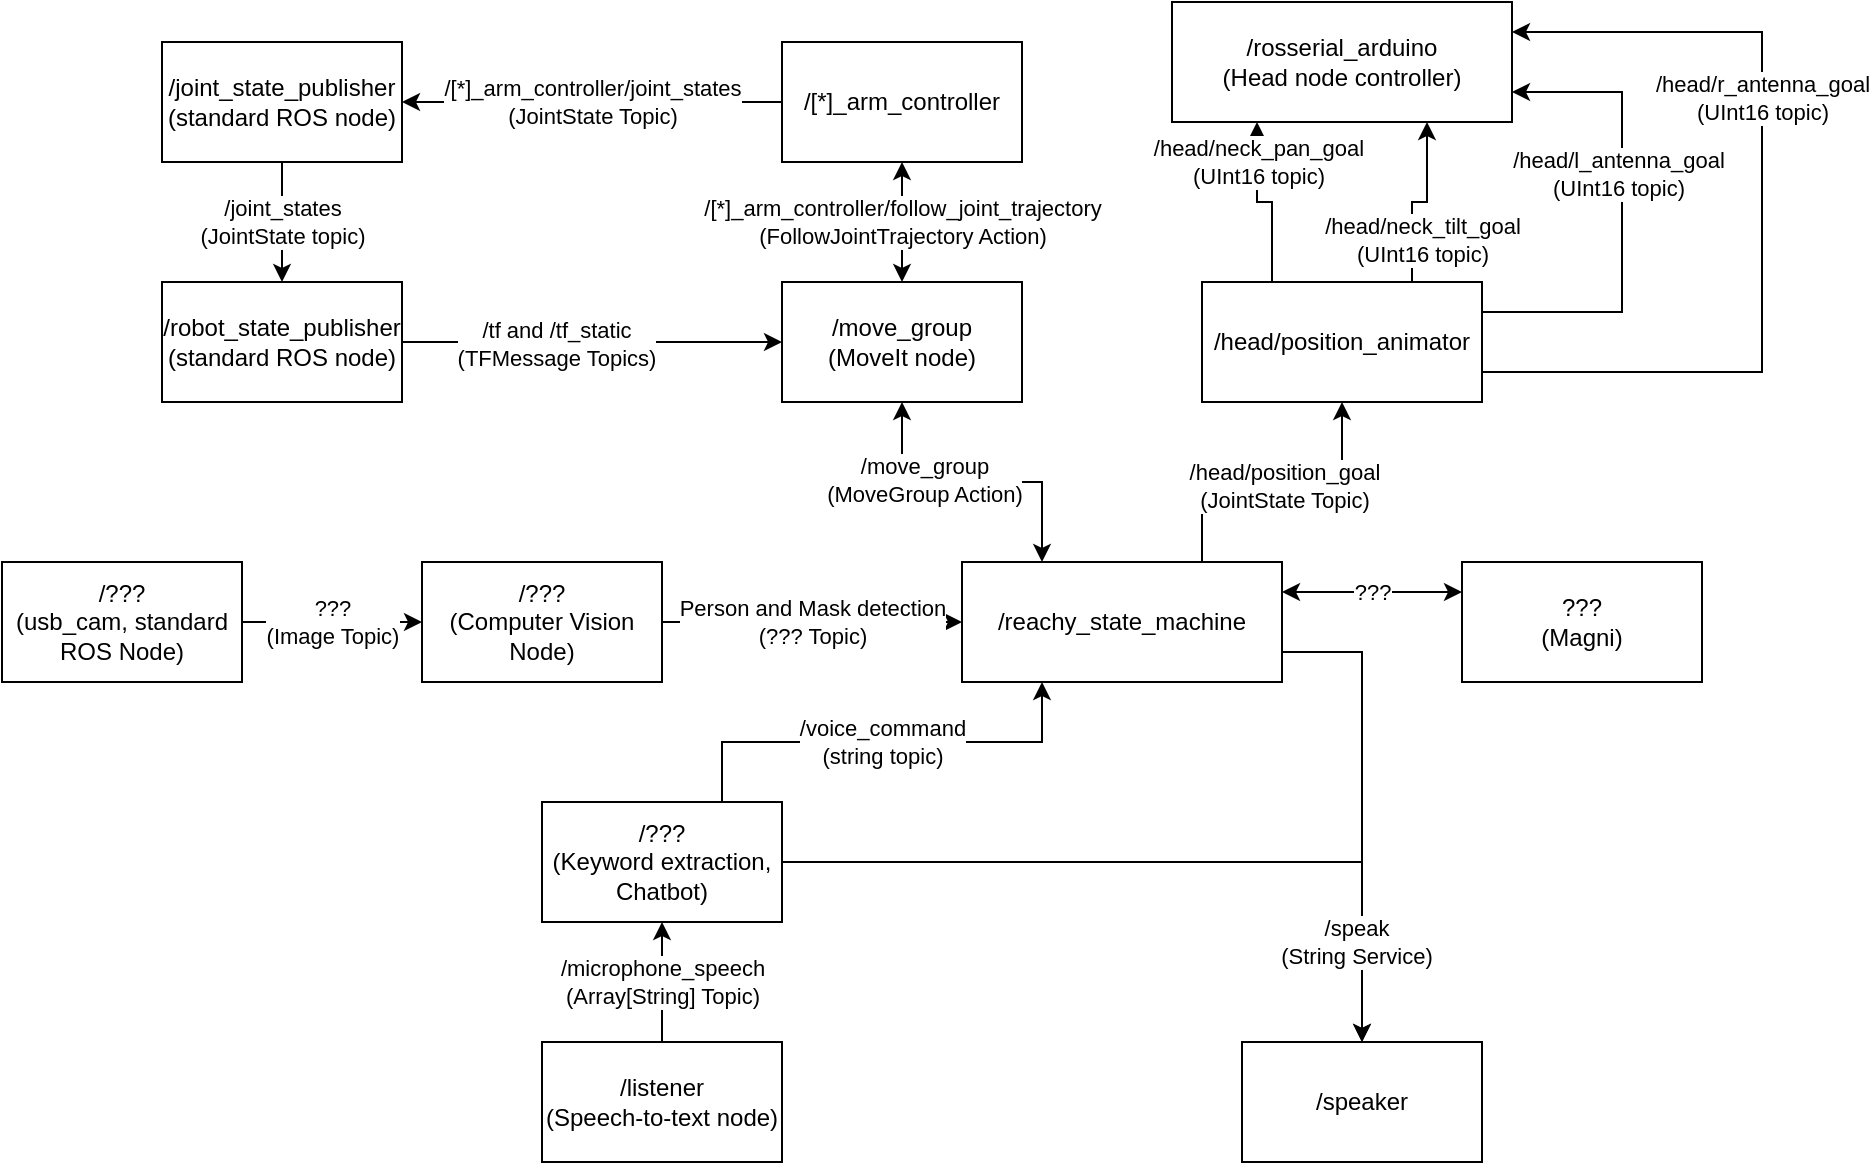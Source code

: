 <mxfile version="14.4.5" type="device"><diagram id="FH2oFjgAl3ZjOzEMCbxF" name="ROS Nodes and Topics"><mxGraphModel dx="1680" dy="703" grid="1" gridSize="10" guides="1" tooltips="1" connect="1" arrows="1" fold="1" page="1" pageScale="1" pageWidth="850" pageHeight="1100" math="0" shadow="0"><root><mxCell id="0"/><mxCell id="1" parent="0"/><mxCell id="1xc7DUIbvqzH4H4sMvlh-18" style="edgeStyle=orthogonalEdgeStyle;rounded=0;orthogonalLoop=1;jettySize=auto;html=1;exitX=0.25;exitY=0;exitDx=0;exitDy=0;entryX=0.5;entryY=1;entryDx=0;entryDy=0;startArrow=classic;startFill=1;" parent="1" source="1xc7DUIbvqzH4H4sMvlh-1" target="1xc7DUIbvqzH4H4sMvlh-7" edge="1"><mxGeometry relative="1" as="geometry"/></mxCell><mxCell id="TKzuuM20ahJniGc1lyfl-3" value="/move_group&lt;br&gt;(MoveGroup Action)" style="edgeLabel;html=1;align=center;verticalAlign=middle;resizable=0;points=[];" vertex="1" connectable="0" parent="1xc7DUIbvqzH4H4sMvlh-18"><mxGeometry x="0.325" y="-1" relative="1" as="geometry"><mxPoint as="offset"/></mxGeometry></mxCell><mxCell id="5fcOeRGzm0h9xnUzmhwY-2" value="" style="edgeStyle=orthogonalEdgeStyle;rounded=0;orthogonalLoop=1;jettySize=auto;html=1;exitX=1;exitY=0.75;exitDx=0;exitDy=0;" parent="1" source="1xc7DUIbvqzH4H4sMvlh-1" target="1xc7DUIbvqzH4H4sMvlh-4" edge="1"><mxGeometry relative="1" as="geometry"><Array as="points"><mxPoint x="550" y="335"/></Array></mxGeometry></mxCell><mxCell id="TKzuuM20ahJniGc1lyfl-2" style="edgeStyle=orthogonalEdgeStyle;rounded=0;orthogonalLoop=1;jettySize=auto;html=1;exitX=0.75;exitY=0;exitDx=0;exitDy=0;startArrow=none;startFill=0;" edge="1" parent="1" source="1xc7DUIbvqzH4H4sMvlh-1" target="1xc7DUIbvqzH4H4sMvlh-6"><mxGeometry relative="1" as="geometry"/></mxCell><mxCell id="TKzuuM20ahJniGc1lyfl-13" value="/head/position_goal&lt;br&gt;(JointState Topic)" style="edgeLabel;html=1;align=center;verticalAlign=middle;resizable=0;points=[];" vertex="1" connectable="0" parent="TKzuuM20ahJniGc1lyfl-2"><mxGeometry x="0.075" y="-2" relative="1" as="geometry"><mxPoint as="offset"/></mxGeometry></mxCell><mxCell id="TKzuuM20ahJniGc1lyfl-34" value="???" style="edgeStyle=orthogonalEdgeStyle;rounded=0;orthogonalLoop=1;jettySize=auto;html=1;exitX=1;exitY=0.25;exitDx=0;exitDy=0;entryX=0;entryY=0.25;entryDx=0;entryDy=0;startArrow=classic;startFill=1;" edge="1" parent="1" source="1xc7DUIbvqzH4H4sMvlh-1" target="1xc7DUIbvqzH4H4sMvlh-9"><mxGeometry relative="1" as="geometry"/></mxCell><mxCell id="1xc7DUIbvqzH4H4sMvlh-1" value="/reachy_state_machine" style="rounded=0;whiteSpace=wrap;html=1;" parent="1" vertex="1"><mxGeometry x="350" y="290" width="160" height="60" as="geometry"/></mxCell><mxCell id="1xc7DUIbvqzH4H4sMvlh-11" value="/microphone_speech&lt;br&gt;(Array[String] Topic)" style="edgeStyle=orthogonalEdgeStyle;rounded=0;orthogonalLoop=1;jettySize=auto;html=1;exitX=0.5;exitY=0;exitDx=0;exitDy=0;entryX=0.5;entryY=1;entryDx=0;entryDy=0;" parent="1" source="1xc7DUIbvqzH4H4sMvlh-2" target="1xc7DUIbvqzH4H4sMvlh-10" edge="1"><mxGeometry relative="1" as="geometry"/></mxCell><mxCell id="1xc7DUIbvqzH4H4sMvlh-2" value="/listener&lt;br&gt;(Speech-to-text node)" style="rounded=0;whiteSpace=wrap;html=1;" parent="1" vertex="1"><mxGeometry x="140" y="530" width="120" height="60" as="geometry"/></mxCell><mxCell id="1xc7DUIbvqzH4H4sMvlh-4" value="/speaker" style="rounded=0;whiteSpace=wrap;html=1;" parent="1" vertex="1"><mxGeometry x="490" y="530" width="120" height="60" as="geometry"/></mxCell><mxCell id="1xc7DUIbvqzH4H4sMvlh-5" value="/rosserial_arduino&lt;br&gt;(Head node controller)" style="rounded=0;whiteSpace=wrap;html=1;" parent="1" vertex="1"><mxGeometry x="455" y="10" width="170" height="60" as="geometry"/></mxCell><mxCell id="TKzuuM20ahJniGc1lyfl-19" style="edgeStyle=orthogonalEdgeStyle;rounded=0;orthogonalLoop=1;jettySize=auto;html=1;exitX=0.75;exitY=0;exitDx=0;exitDy=0;entryX=0.75;entryY=1;entryDx=0;entryDy=0;startArrow=none;startFill=0;" edge="1" parent="1" source="1xc7DUIbvqzH4H4sMvlh-6" target="1xc7DUIbvqzH4H4sMvlh-5"><mxGeometry relative="1" as="geometry"/></mxCell><mxCell id="TKzuuM20ahJniGc1lyfl-23" value="/head/neck_tilt_goal&lt;br&gt;(UInt16 topic)" style="edgeLabel;html=1;align=center;verticalAlign=middle;resizable=0;points=[];" vertex="1" connectable="0" parent="TKzuuM20ahJniGc1lyfl-19"><mxGeometry x="0.286" y="4" relative="1" as="geometry"><mxPoint x="1" y="27.5" as="offset"/></mxGeometry></mxCell><mxCell id="TKzuuM20ahJniGc1lyfl-20" style="edgeStyle=orthogonalEdgeStyle;rounded=0;orthogonalLoop=1;jettySize=auto;html=1;exitX=1;exitY=0.25;exitDx=0;exitDy=0;entryX=1;entryY=0.75;entryDx=0;entryDy=0;startArrow=none;startFill=0;" edge="1" parent="1" source="1xc7DUIbvqzH4H4sMvlh-6" target="1xc7DUIbvqzH4H4sMvlh-5"><mxGeometry relative="1" as="geometry"><Array as="points"><mxPoint x="680" y="165"/><mxPoint x="680" y="55"/></Array></mxGeometry></mxCell><mxCell id="TKzuuM20ahJniGc1lyfl-24" value="/head/l_antenna_goal&lt;br&gt;(UInt16 topic)" style="edgeLabel;html=1;align=center;verticalAlign=middle;resizable=0;points=[];" vertex="1" connectable="0" parent="TKzuuM20ahJniGc1lyfl-20"><mxGeometry x="0.086" y="2" relative="1" as="geometry"><mxPoint y="-12" as="offset"/></mxGeometry></mxCell><mxCell id="TKzuuM20ahJniGc1lyfl-21" value="/head/neck_pan_goal&lt;br&gt;(UInt16 topic)" style="edgeStyle=orthogonalEdgeStyle;rounded=0;orthogonalLoop=1;jettySize=auto;html=1;exitX=0.25;exitY=0;exitDx=0;exitDy=0;entryX=0.25;entryY=1;entryDx=0;entryDy=0;startArrow=none;startFill=0;" edge="1" parent="1" source="1xc7DUIbvqzH4H4sMvlh-6" target="1xc7DUIbvqzH4H4sMvlh-5"><mxGeometry x="0.568" relative="1" as="geometry"><mxPoint y="1" as="offset"/></mxGeometry></mxCell><mxCell id="TKzuuM20ahJniGc1lyfl-22" style="edgeStyle=orthogonalEdgeStyle;rounded=0;orthogonalLoop=1;jettySize=auto;html=1;exitX=1;exitY=0.75;exitDx=0;exitDy=0;entryX=1;entryY=0.25;entryDx=0;entryDy=0;startArrow=none;startFill=0;" edge="1" parent="1" source="1xc7DUIbvqzH4H4sMvlh-6" target="1xc7DUIbvqzH4H4sMvlh-5"><mxGeometry relative="1" as="geometry"><Array as="points"><mxPoint x="750" y="195"/><mxPoint x="750" y="25"/></Array></mxGeometry></mxCell><mxCell id="TKzuuM20ahJniGc1lyfl-25" value="/head/r_antenna_goal&lt;br&gt;(UInt16 topic)" style="edgeLabel;html=1;align=center;verticalAlign=middle;resizable=0;points=[];" vertex="1" connectable="0" parent="TKzuuM20ahJniGc1lyfl-22"><mxGeometry x="0.276" relative="1" as="geometry"><mxPoint as="offset"/></mxGeometry></mxCell><mxCell id="1xc7DUIbvqzH4H4sMvlh-6" value="/head/position_animator" style="rounded=0;whiteSpace=wrap;html=1;" parent="1" vertex="1"><mxGeometry x="470" y="150" width="140" height="60" as="geometry"/></mxCell><mxCell id="TKzuuM20ahJniGc1lyfl-4" value="/[*]_arm_controller/follow_joint_trajectory&lt;br&gt;(FollowJointTrajectory Action)" style="edgeStyle=orthogonalEdgeStyle;rounded=0;orthogonalLoop=1;jettySize=auto;html=1;exitX=0.5;exitY=0;exitDx=0;exitDy=0;entryX=0.5;entryY=1;entryDx=0;entryDy=0;startArrow=classic;startFill=1;" edge="1" parent="1" source="1xc7DUIbvqzH4H4sMvlh-7" target="1xc7DUIbvqzH4H4sMvlh-8"><mxGeometry relative="1" as="geometry"/></mxCell><mxCell id="1xc7DUIbvqzH4H4sMvlh-7" value="/move_group&lt;br&gt;(MoveIt node)" style="rounded=0;whiteSpace=wrap;html=1;" parent="1" vertex="1"><mxGeometry x="260" y="150" width="120" height="60" as="geometry"/></mxCell><mxCell id="TKzuuM20ahJniGc1lyfl-27" value="/[*]_arm_controller/joint_states&lt;br&gt;(JointState Topic)" style="edgeStyle=orthogonalEdgeStyle;rounded=0;orthogonalLoop=1;jettySize=auto;html=1;exitX=0;exitY=0.5;exitDx=0;exitDy=0;entryX=1;entryY=0.5;entryDx=0;entryDy=0;startArrow=none;startFill=0;" edge="1" parent="1" source="1xc7DUIbvqzH4H4sMvlh-8" target="TKzuuM20ahJniGc1lyfl-26"><mxGeometry relative="1" as="geometry"/></mxCell><mxCell id="1xc7DUIbvqzH4H4sMvlh-8" value="/[*]_arm_controller" style="rounded=0;whiteSpace=wrap;html=1;" parent="1" vertex="1"><mxGeometry x="260" y="30" width="120" height="60" as="geometry"/></mxCell><mxCell id="1xc7DUIbvqzH4H4sMvlh-9" value="???&lt;br&gt;(Magni)" style="rounded=0;whiteSpace=wrap;html=1;" parent="1" vertex="1"><mxGeometry x="600" y="290" width="120" height="60" as="geometry"/></mxCell><mxCell id="5fcOeRGzm0h9xnUzmhwY-4" value="/voice_command&lt;br&gt;(string topic)" style="edgeStyle=orthogonalEdgeStyle;rounded=0;orthogonalLoop=1;jettySize=auto;html=1;exitX=0.75;exitY=0;exitDx=0;exitDy=0;entryX=0.25;entryY=1;entryDx=0;entryDy=0;" parent="1" source="1xc7DUIbvqzH4H4sMvlh-10" target="1xc7DUIbvqzH4H4sMvlh-1" edge="1"><mxGeometry relative="1" as="geometry"/></mxCell><mxCell id="1xc7DUIbvqzH4H4sMvlh-10" value="&lt;span&gt;/???&lt;br&gt;(Keyword extraction,&lt;br&gt;Chatbot)&lt;br&gt;&lt;/span&gt;" style="rounded=0;whiteSpace=wrap;html=1;" parent="1" vertex="1"><mxGeometry x="140" y="410" width="120" height="60" as="geometry"/></mxCell><mxCell id="_MEUM098CPVHmM0QK9B5-2" value="Person and Mask detection&lt;br&gt;(??? Topic)" style="edgeStyle=orthogonalEdgeStyle;rounded=0;orthogonalLoop=1;jettySize=auto;html=1;exitX=1;exitY=0.5;exitDx=0;exitDy=0;entryX=0;entryY=0.5;entryDx=0;entryDy=0;" parent="1" source="1xc7DUIbvqzH4H4sMvlh-15" target="1xc7DUIbvqzH4H4sMvlh-1" edge="1"><mxGeometry relative="1" as="geometry"/></mxCell><mxCell id="1xc7DUIbvqzH4H4sMvlh-15" value="/???&lt;br&gt;(Computer Vision&lt;br&gt;Node)" style="rounded=0;whiteSpace=wrap;html=1;" parent="1" vertex="1"><mxGeometry x="80" y="290" width="120" height="60" as="geometry"/></mxCell><mxCell id="1xc7DUIbvqzH4H4sMvlh-17" value="???&lt;br&gt;(Image Topic)" style="edgeStyle=orthogonalEdgeStyle;rounded=0;orthogonalLoop=1;jettySize=auto;html=1;exitX=1;exitY=0.5;exitDx=0;exitDy=0;entryX=0;entryY=0.5;entryDx=0;entryDy=0;" parent="1" source="1xc7DUIbvqzH4H4sMvlh-16" target="1xc7DUIbvqzH4H4sMvlh-15" edge="1"><mxGeometry relative="1" as="geometry"/></mxCell><mxCell id="1xc7DUIbvqzH4H4sMvlh-16" value="/???&lt;br&gt;(usb_cam, standard&lt;br&gt;ROS Node)" style="rounded=0;whiteSpace=wrap;html=1;" parent="1" vertex="1"><mxGeometry x="-130" y="290" width="120" height="60" as="geometry"/></mxCell><mxCell id="5fcOeRGzm0h9xnUzmhwY-3" style="edgeStyle=orthogonalEdgeStyle;rounded=0;orthogonalLoop=1;jettySize=auto;html=1;exitX=1;exitY=0.5;exitDx=0;exitDy=0;entryX=0.5;entryY=0;entryDx=0;entryDy=0;" parent="1" source="1xc7DUIbvqzH4H4sMvlh-10" target="1xc7DUIbvqzH4H4sMvlh-4" edge="1"><mxGeometry relative="1" as="geometry"><mxPoint x="450" y="440" as="sourcePoint"/></mxGeometry></mxCell><mxCell id="5fcOeRGzm0h9xnUzmhwY-7" value="/speak&lt;br&gt;(String Service)" style="edgeLabel;html=1;align=center;verticalAlign=middle;resizable=0;points=[];" parent="5fcOeRGzm0h9xnUzmhwY-3" vertex="1" connectable="0"><mxGeometry x="0.737" y="-3" relative="1" as="geometry"><mxPoint as="offset"/></mxGeometry></mxCell><mxCell id="TKzuuM20ahJniGc1lyfl-29" value="/joint_states&lt;br&gt;(JointState topic)" style="edgeStyle=orthogonalEdgeStyle;rounded=0;orthogonalLoop=1;jettySize=auto;html=1;exitX=0.5;exitY=1;exitDx=0;exitDy=0;entryX=0.5;entryY=0;entryDx=0;entryDy=0;startArrow=none;startFill=0;" edge="1" parent="1" source="TKzuuM20ahJniGc1lyfl-26" target="TKzuuM20ahJniGc1lyfl-28"><mxGeometry relative="1" as="geometry"/></mxCell><mxCell id="TKzuuM20ahJniGc1lyfl-26" value="/joint_state_publisher&lt;br&gt;(standard ROS node)" style="rounded=0;whiteSpace=wrap;html=1;" vertex="1" parent="1"><mxGeometry x="-50" y="30" width="120" height="60" as="geometry"/></mxCell><mxCell id="TKzuuM20ahJniGc1lyfl-30" style="edgeStyle=orthogonalEdgeStyle;rounded=0;orthogonalLoop=1;jettySize=auto;html=1;exitX=1;exitY=0.5;exitDx=0;exitDy=0;entryX=0;entryY=0.5;entryDx=0;entryDy=0;startArrow=none;startFill=0;" edge="1" parent="1" source="TKzuuM20ahJniGc1lyfl-28" target="1xc7DUIbvqzH4H4sMvlh-7"><mxGeometry relative="1" as="geometry"/></mxCell><mxCell id="TKzuuM20ahJniGc1lyfl-32" value="/tf and /tf_static&lt;br&gt;(TFMessage Topics)" style="edgeLabel;html=1;align=center;verticalAlign=middle;resizable=0;points=[];" vertex="1" connectable="0" parent="TKzuuM20ahJniGc1lyfl-30"><mxGeometry x="-0.19" y="-1" relative="1" as="geometry"><mxPoint as="offset"/></mxGeometry></mxCell><mxCell id="TKzuuM20ahJniGc1lyfl-28" value="/robot_state_publisher&lt;br&gt;(standard ROS node)" style="rounded=0;whiteSpace=wrap;html=1;" vertex="1" parent="1"><mxGeometry x="-50" y="150" width="120" height="60" as="geometry"/></mxCell></root></mxGraphModel></diagram></mxfile>